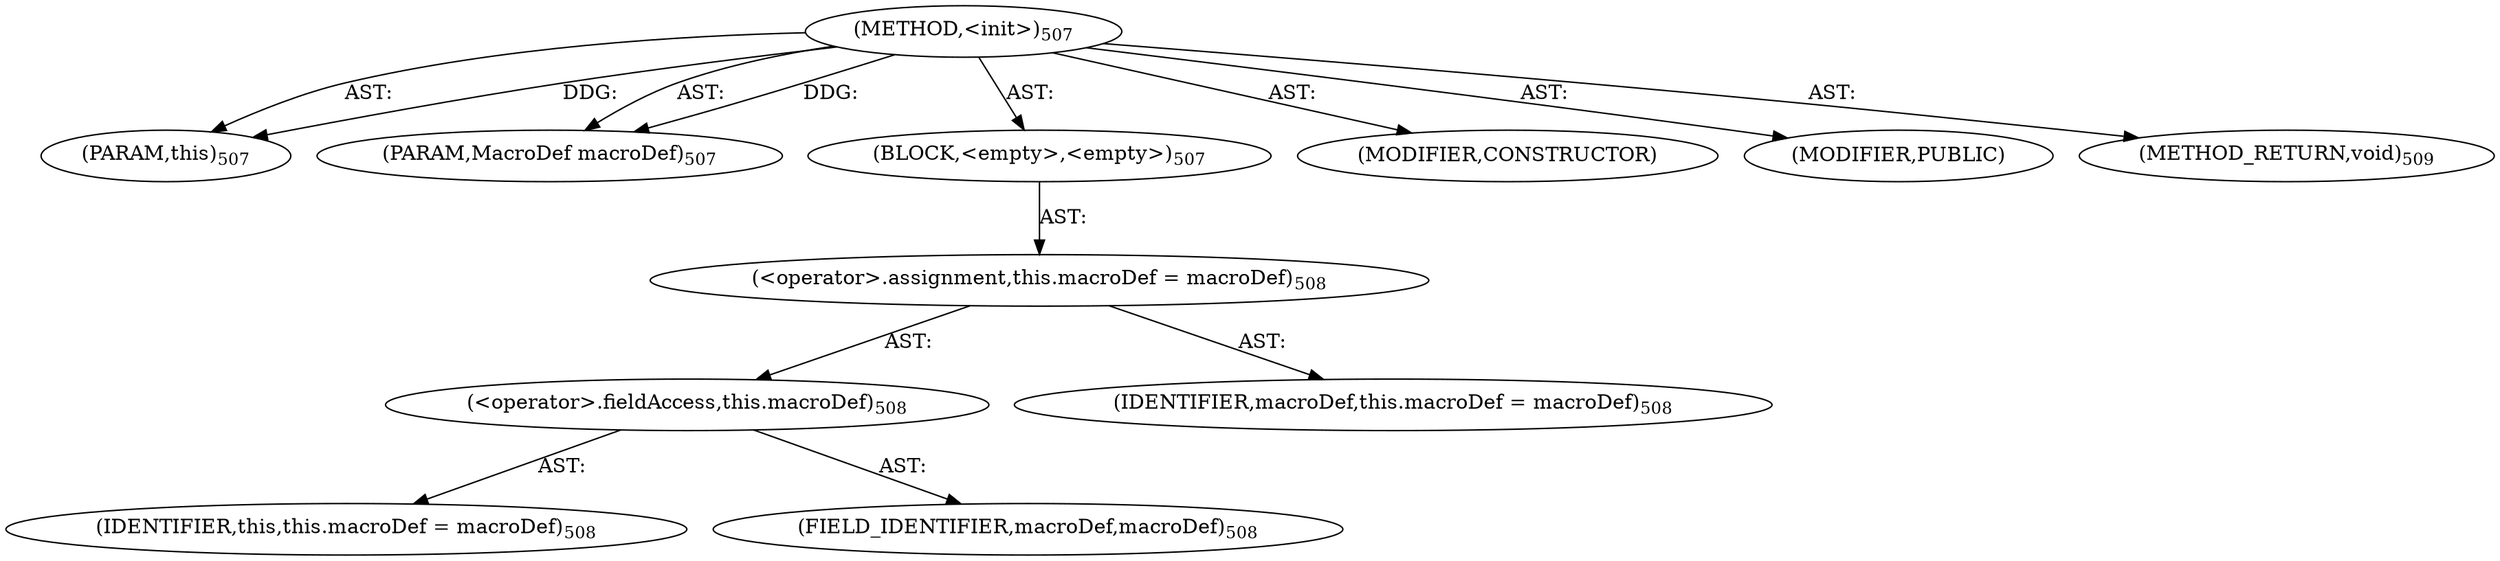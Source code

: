 digraph "&lt;init&gt;" {  
"111669149726" [label = <(METHOD,&lt;init&gt;)<SUB>507</SUB>> ]
"115964117003" [label = <(PARAM,this)<SUB>507</SUB>> ]
"115964117035" [label = <(PARAM,MacroDef macroDef)<SUB>507</SUB>> ]
"25769803860" [label = <(BLOCK,&lt;empty&gt;,&lt;empty&gt;)<SUB>507</SUB>> ]
"30064771371" [label = <(&lt;operator&gt;.assignment,this.macroDef = macroDef)<SUB>508</SUB>> ]
"30064771372" [label = <(&lt;operator&gt;.fieldAccess,this.macroDef)<SUB>508</SUB>> ]
"68719476756" [label = <(IDENTIFIER,this,this.macroDef = macroDef)<SUB>508</SUB>> ]
"55834574920" [label = <(FIELD_IDENTIFIER,macroDef,macroDef)<SUB>508</SUB>> ]
"68719476935" [label = <(IDENTIFIER,macroDef,this.macroDef = macroDef)<SUB>508</SUB>> ]
"133143986249" [label = <(MODIFIER,CONSTRUCTOR)> ]
"133143986250" [label = <(MODIFIER,PUBLIC)> ]
"128849018910" [label = <(METHOD_RETURN,void)<SUB>509</SUB>> ]
  "111669149726" -> "115964117003"  [ label = "AST: "] 
  "111669149726" -> "115964117035"  [ label = "AST: "] 
  "111669149726" -> "25769803860"  [ label = "AST: "] 
  "111669149726" -> "133143986249"  [ label = "AST: "] 
  "111669149726" -> "133143986250"  [ label = "AST: "] 
  "111669149726" -> "128849018910"  [ label = "AST: "] 
  "25769803860" -> "30064771371"  [ label = "AST: "] 
  "30064771371" -> "30064771372"  [ label = "AST: "] 
  "30064771371" -> "68719476935"  [ label = "AST: "] 
  "30064771372" -> "68719476756"  [ label = "AST: "] 
  "30064771372" -> "55834574920"  [ label = "AST: "] 
  "111669149726" -> "115964117003"  [ label = "DDG: "] 
  "111669149726" -> "115964117035"  [ label = "DDG: "] 
}
